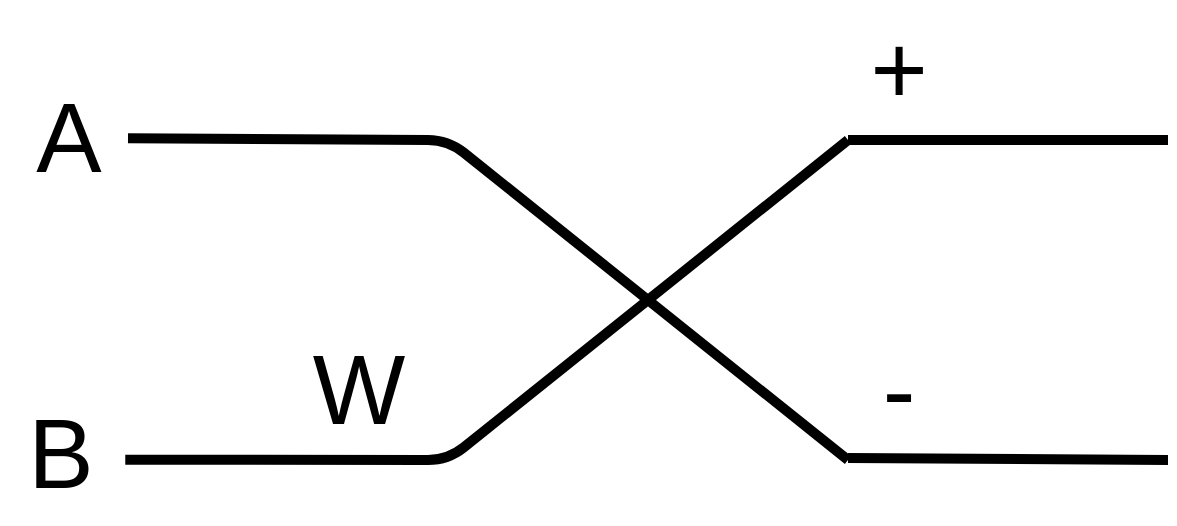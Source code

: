 <mxfile>
    <diagram id="-eliMjk4lHhO6QHJTN2U" name="Page-1">
        <mxGraphModel dx="1257" dy="782" grid="1" gridSize="10" guides="1" tooltips="1" connect="1" arrows="1" fold="1" page="1" pageScale="1" pageWidth="5000" pageHeight="2000" math="0" shadow="0">
            <root>
                <mxCell id="0"/>
                <mxCell id="1" parent="0"/>
                <mxCell id="3" value="" style="endArrow=none;html=1;strokeWidth=5;fontSize=49;" edge="1" parent="1" source="8">
                    <mxGeometry width="50" height="50" relative="1" as="geometry">
                        <mxPoint x="2520" y="840" as="sourcePoint"/>
                        <mxPoint x="2880" y="1000" as="targetPoint"/>
                        <Array as="points">
                            <mxPoint x="2680" y="840"/>
                        </Array>
                    </mxGeometry>
                </mxCell>
                <mxCell id="4" value="" style="endArrow=none;html=1;strokeWidth=5;fontSize=49;exitX=1.044;exitY=0.541;exitDx=0;exitDy=0;exitPerimeter=0;" edge="1" parent="1" source="9">
                    <mxGeometry width="50" height="50" relative="1" as="geometry">
                        <mxPoint x="2520" y="1000" as="sourcePoint"/>
                        <mxPoint x="2880" y="840" as="targetPoint"/>
                        <Array as="points">
                            <mxPoint x="2680" y="1000"/>
                        </Array>
                    </mxGeometry>
                </mxCell>
                <mxCell id="5" value="" style="endArrow=none;html=1;strokeWidth=5;fontSize=49;" edge="1" parent="1">
                    <mxGeometry width="50" height="50" relative="1" as="geometry">
                        <mxPoint x="2880" y="840" as="sourcePoint"/>
                        <mxPoint x="3040" y="840" as="targetPoint"/>
                    </mxGeometry>
                </mxCell>
                <mxCell id="6" value="" style="endArrow=none;html=1;strokeWidth=5;fontSize=49;" edge="1" parent="1">
                    <mxGeometry width="50" height="50" relative="1" as="geometry">
                        <mxPoint x="2880" y="999" as="sourcePoint"/>
                        <mxPoint x="3040" y="1000" as="targetPoint"/>
                    </mxGeometry>
                </mxCell>
                <mxCell id="7" value="W" style="text;html=1;align=center;verticalAlign=middle;resizable=0;points=[];autosize=1;strokeColor=none;fillColor=none;strokeWidth=5;fontSize=49;" vertex="1" parent="1">
                    <mxGeometry x="2600" y="930" width="70" height="70" as="geometry"/>
                </mxCell>
                <mxCell id="8" value="A" style="text;html=1;align=center;verticalAlign=middle;resizable=0;points=[];autosize=1;strokeColor=none;fillColor=none;strokeWidth=5;fontSize=49;" vertex="1" parent="1">
                    <mxGeometry x="2460" y="804" width="60" height="70" as="geometry"/>
                </mxCell>
                <mxCell id="9" value="B" style="text;html=1;align=center;verticalAlign=middle;resizable=0;points=[];autosize=1;strokeColor=none;fillColor=none;strokeWidth=5;fontSize=49;" vertex="1" parent="1">
                    <mxGeometry x="2456" y="962" width="60" height="70" as="geometry"/>
                </mxCell>
                <mxCell id="10" value="+" style="text;html=1;align=center;verticalAlign=middle;resizable=0;points=[];autosize=1;strokeColor=none;fillColor=none;fontSize=49;strokeWidth=5;" vertex="1" parent="1">
                    <mxGeometry x="2880" y="770" width="50" height="70" as="geometry"/>
                </mxCell>
                <mxCell id="11" value="-" style="text;html=1;align=center;verticalAlign=middle;resizable=0;points=[];autosize=1;strokeColor=none;fillColor=none;fontSize=49;strokeWidth=5;" vertex="1" parent="1">
                    <mxGeometry x="2885" y="930" width="40" height="70" as="geometry"/>
                </mxCell>
            </root>
        </mxGraphModel>
    </diagram>
</mxfile>